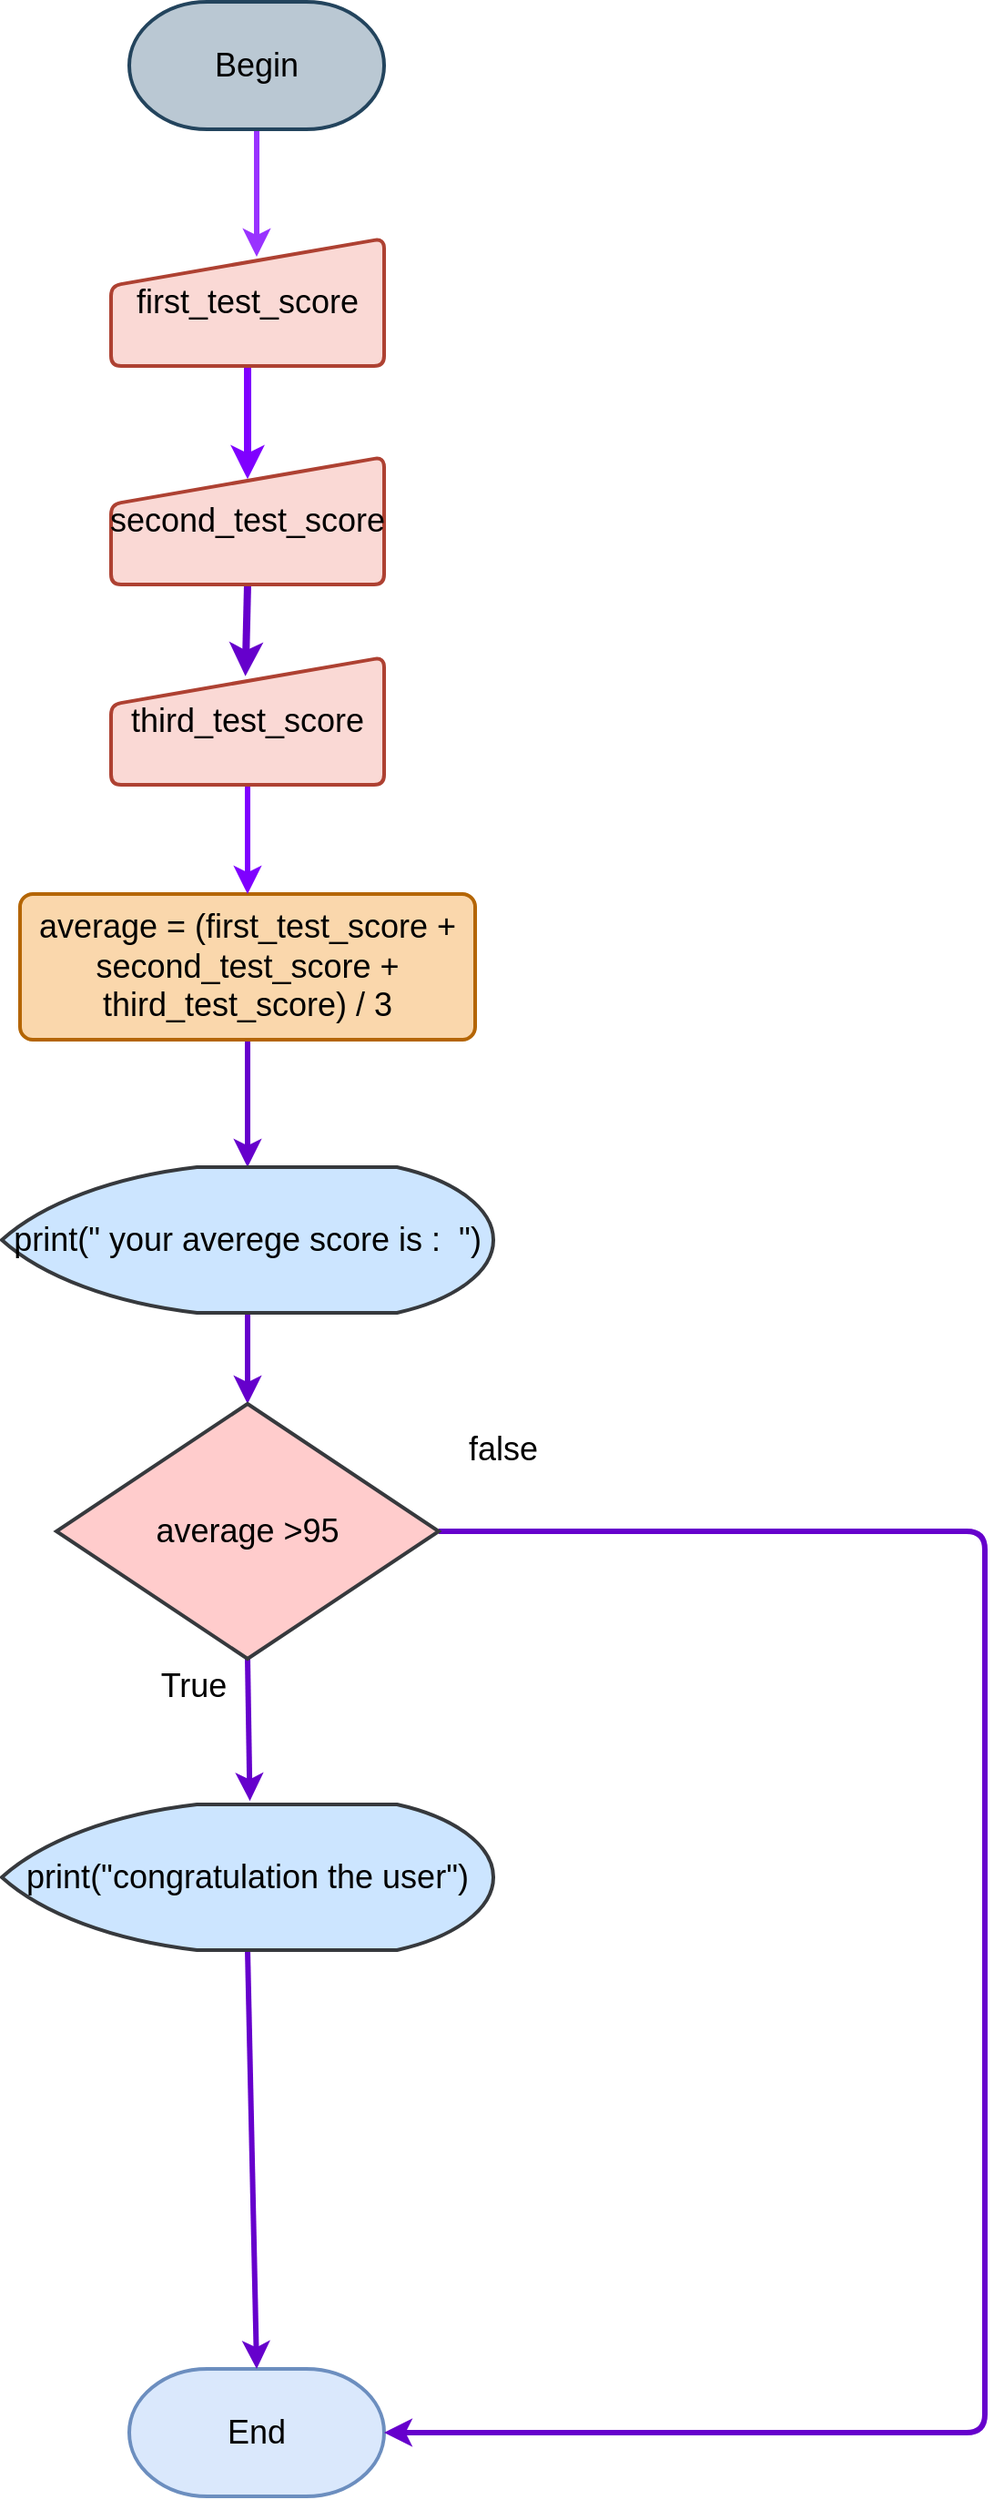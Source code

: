 <mxfile>
    <diagram id="2eExfsfQUAJg4HRv1PWg" name="Page-1">
        <mxGraphModel dx="1597" dy="1129" grid="1" gridSize="10" guides="1" tooltips="1" connect="1" arrows="1" fold="1" page="1" pageScale="1" pageWidth="1100" pageHeight="1700" math="0" shadow="0">
            <root>
                <mxCell id="0"/>
                <mxCell id="1" parent="0"/>
                <mxCell id="11" style="edgeStyle=none;html=1;exitX=0.5;exitY=1;exitDx=0;exitDy=0;exitPerimeter=0;fontSize=18;strokeWidth=3;strokeColor=#9933FF;" edge="1" parent="1" source="2">
                    <mxGeometry relative="1" as="geometry">
                        <mxPoint x="430" y="210" as="targetPoint"/>
                    </mxGeometry>
                </mxCell>
                <mxCell id="2" value="&lt;font style=&quot;font-size: 18px&quot; color=&quot;#000000&quot;&gt;Begin&lt;/font&gt;" style="strokeWidth=2;html=1;shape=mxgraph.flowchart.terminator;whiteSpace=wrap;strokeColor=#23445d;fillColor=#bac8d3;" vertex="1" parent="1">
                    <mxGeometry x="360" y="70" width="140" height="70" as="geometry"/>
                </mxCell>
                <mxCell id="13" style="edgeStyle=none;html=1;exitX=0.5;exitY=1;exitDx=0;exitDy=0;entryX=0.5;entryY=0.174;entryDx=0;entryDy=0;entryPerimeter=0;fontSize=18;strokeWidth=4;strokeColor=#7F00FF;" edge="1" parent="1" source="3" target="8">
                    <mxGeometry relative="1" as="geometry"/>
                </mxCell>
                <mxCell id="3" value="&lt;font style=&quot;font-size: 18px&quot; color=&quot;#000000&quot;&gt;first_test_score&lt;/font&gt;" style="html=1;strokeWidth=2;shape=manualInput;whiteSpace=wrap;rounded=1;size=26;arcSize=11;strokeColor=#ae4132;fillColor=#fad9d5;" vertex="1" parent="1">
                    <mxGeometry x="350" y="200" width="150" height="70" as="geometry"/>
                </mxCell>
                <mxCell id="21" style="edgeStyle=none;html=1;exitX=0.5;exitY=1;exitDx=0;exitDy=0;entryX=0.5;entryY=0;entryDx=0;entryDy=0;fontSize=18;entryPerimeter=0;strokeWidth=3;strokeColor=#6600CC;" edge="1" parent="1" source="6" target="31">
                    <mxGeometry relative="1" as="geometry">
                        <mxPoint x="425" y="710" as="targetPoint"/>
                    </mxGeometry>
                </mxCell>
                <mxCell id="6" value="&lt;font style=&quot;font-size: 18px&quot; color=&quot;#000000&quot;&gt;average = (first_test_score + second_test_score + third_test_score) / 3&lt;/font&gt;" style="rounded=1;whiteSpace=wrap;html=1;absoluteArcSize=1;arcSize=14;strokeWidth=2;strokeColor=#b46504;fillColor=#fad7ac;" vertex="1" parent="1">
                    <mxGeometry x="300" y="560" width="250" height="80" as="geometry"/>
                </mxCell>
                <mxCell id="14" style="edgeStyle=none;html=1;exitX=0.5;exitY=1;exitDx=0;exitDy=0;entryX=0.492;entryY=0.149;entryDx=0;entryDy=0;entryPerimeter=0;fontSize=18;strokeWidth=4;strokeColor=#6600CC;" edge="1" parent="1" source="8" target="9">
                    <mxGeometry relative="1" as="geometry"/>
                </mxCell>
                <mxCell id="8" value="&lt;font style=&quot;font-size: 18px&quot; color=&quot;#000000&quot;&gt;second_test_score&lt;/font&gt;" style="html=1;strokeWidth=2;shape=manualInput;whiteSpace=wrap;rounded=1;size=26;arcSize=11;strokeColor=#ae4132;fillColor=#fad9d5;" vertex="1" parent="1">
                    <mxGeometry x="350" y="320" width="150" height="70" as="geometry"/>
                </mxCell>
                <mxCell id="15" style="edgeStyle=none;html=1;exitX=0.5;exitY=1;exitDx=0;exitDy=0;entryX=0.5;entryY=0;entryDx=0;entryDy=0;fontSize=18;strokeWidth=3;strokeColor=#7F00FF;" edge="1" parent="1" source="9" target="6">
                    <mxGeometry relative="1" as="geometry"/>
                </mxCell>
                <mxCell id="9" value="&lt;font style=&quot;font-size: 18px&quot; color=&quot;#000000&quot;&gt;third_test_score&lt;/font&gt;" style="html=1;strokeWidth=2;shape=manualInput;whiteSpace=wrap;rounded=1;size=26;arcSize=11;strokeColor=#ae4132;fillColor=#fad9d5;" vertex="1" parent="1">
                    <mxGeometry x="350" y="430" width="150" height="70" as="geometry"/>
                </mxCell>
                <mxCell id="16" value="&lt;font style=&quot;font-size: 18px&quot; color=&quot;#000000&quot;&gt;End&lt;/font&gt;" style="strokeWidth=2;html=1;shape=mxgraph.flowchart.terminator;whiteSpace=wrap;strokeColor=#6c8ebf;fillColor=#dae8fc;" vertex="1" parent="1">
                    <mxGeometry x="360" y="1370" width="140" height="70" as="geometry"/>
                </mxCell>
                <mxCell id="22" style="edgeStyle=none;html=1;entryX=0.5;entryY=0;entryDx=0;entryDy=0;entryPerimeter=0;fontSize=18;exitX=0.5;exitY=1;exitDx=0;exitDy=0;exitPerimeter=0;strokeWidth=3;strokeColor=#6600CC;" edge="1" parent="1" source="31" target="18">
                    <mxGeometry relative="1" as="geometry">
                        <mxPoint x="420" y="780" as="sourcePoint"/>
                    </mxGeometry>
                </mxCell>
                <mxCell id="23" style="edgeStyle=none;html=1;exitX=0.5;exitY=1;exitDx=0;exitDy=0;exitPerimeter=0;entryX=0.545;entryY=-0.024;entryDx=0;entryDy=0;entryPerimeter=0;fontSize=18;strokeWidth=3;strokeColor=#6600CC;" edge="1" parent="1" source="18">
                    <mxGeometry relative="1" as="geometry">
                        <mxPoint x="426.25" y="1058.08" as="targetPoint"/>
                    </mxGeometry>
                </mxCell>
                <mxCell id="33" style="edgeStyle=none;html=1;exitX=1;exitY=0.5;exitDx=0;exitDy=0;exitPerimeter=0;entryX=1;entryY=0.5;entryDx=0;entryDy=0;entryPerimeter=0;fontSize=18;fontColor=#000000;strokeColor=#6600CC;strokeWidth=3;" edge="1" parent="1" source="18" target="16">
                    <mxGeometry relative="1" as="geometry">
                        <Array as="points">
                            <mxPoint x="830" y="910"/>
                            <mxPoint x="830" y="1405"/>
                        </Array>
                    </mxGeometry>
                </mxCell>
                <mxCell id="18" value="&lt;font color=&quot;#000000&quot;&gt;average &amp;gt;95&lt;/font&gt;" style="strokeWidth=2;html=1;shape=mxgraph.flowchart.decision;whiteSpace=wrap;fontSize=18;strokeColor=#36393d;fillColor=#ffcccc;" vertex="1" parent="1">
                    <mxGeometry x="320" y="840" width="210" height="140" as="geometry"/>
                </mxCell>
                <mxCell id="26" style="edgeStyle=none;html=1;entryX=0.5;entryY=0;entryDx=0;entryDy=0;entryPerimeter=0;fontSize=18;strokeWidth=3;strokeColor=#6600CC;" edge="1" parent="1" target="16">
                    <mxGeometry relative="1" as="geometry">
                        <mxPoint x="425" y="1140" as="sourcePoint"/>
                    </mxGeometry>
                </mxCell>
                <mxCell id="27" value="True" style="text;html=1;resizable=0;autosize=1;align=center;verticalAlign=middle;points=[];fillColor=none;strokeColor=none;rounded=0;fontSize=18;" vertex="1" parent="1">
                    <mxGeometry x="370" y="980" width="50" height="30" as="geometry"/>
                </mxCell>
                <mxCell id="28" value="false" style="text;html=1;resizable=0;autosize=1;align=center;verticalAlign=middle;points=[];fillColor=none;strokeColor=none;rounded=0;fontSize=18;" vertex="1" parent="1">
                    <mxGeometry x="540" y="850" width="50" height="30" as="geometry"/>
                </mxCell>
                <mxCell id="29" value="&lt;span&gt;&lt;font color=&quot;#000000&quot;&gt;print(&quot;congratulation the user&quot;)&lt;/font&gt;&lt;/span&gt;" style="strokeWidth=2;html=1;shape=mxgraph.flowchart.display;whiteSpace=wrap;fontSize=18;strokeColor=#36393d;fillColor=#cce5ff;" vertex="1" parent="1">
                    <mxGeometry x="290" y="1060" width="270" height="80" as="geometry"/>
                </mxCell>
                <mxCell id="31" value="&lt;font color=&quot;#000000&quot;&gt;print(&quot; your averege score is :&amp;nbsp; &quot;)&lt;/font&gt;" style="strokeWidth=2;html=1;shape=mxgraph.flowchart.display;whiteSpace=wrap;fontSize=18;strokeColor=#36393d;fillColor=#cce5ff;" vertex="1" parent="1">
                    <mxGeometry x="290" y="710" width="270" height="80" as="geometry"/>
                </mxCell>
            </root>
        </mxGraphModel>
    </diagram>
</mxfile>